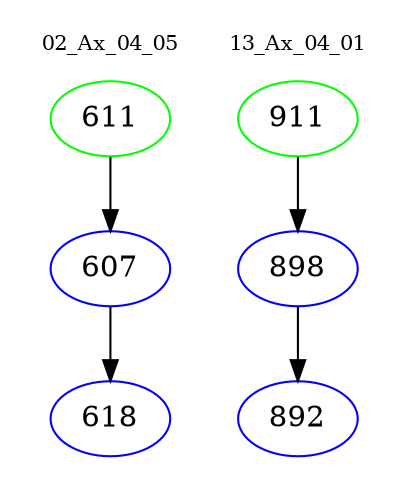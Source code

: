 digraph{
subgraph cluster_0 {
color = white
label = "02_Ax_04_05";
fontsize=10;
T0_611 [label="611", color="green"]
T0_611 -> T0_607 [color="black"]
T0_607 [label="607", color="blue"]
T0_607 -> T0_618 [color="black"]
T0_618 [label="618", color="blue"]
}
subgraph cluster_1 {
color = white
label = "13_Ax_04_01";
fontsize=10;
T1_911 [label="911", color="green"]
T1_911 -> T1_898 [color="black"]
T1_898 [label="898", color="blue"]
T1_898 -> T1_892 [color="black"]
T1_892 [label="892", color="blue"]
}
}
